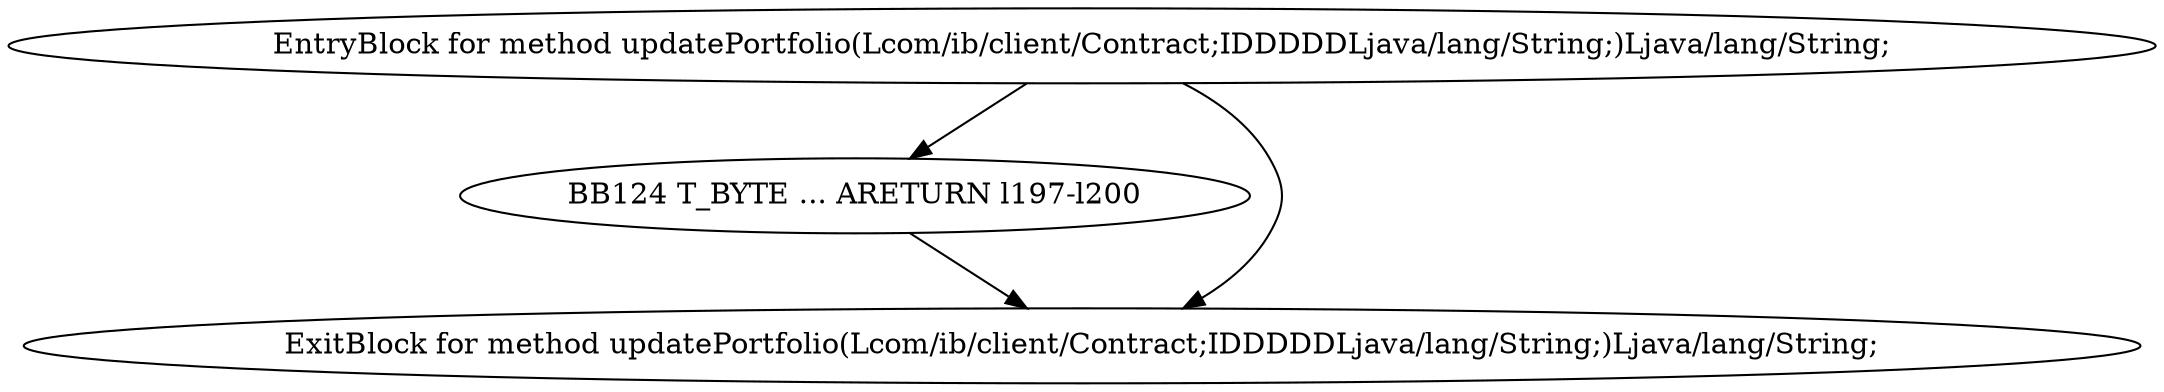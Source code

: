 digraph G {
  1 [ label="BB124 T_BYTE ... ARETURN l197-l200" ];
  2 [ label="EntryBlock for method updatePortfolio(Lcom/ib/client/Contract;IDDDDDLjava/lang/String;)Ljava/lang/String;" ];
  3 [ label="ExitBlock for method updatePortfolio(Lcom/ib/client/Contract;IDDDDDLjava/lang/String;)Ljava/lang/String;" ];
  2 -> 3 [ label="" ];
  2 -> 1 [ label="" ];
  1 -> 3 [ label="" ];
}
